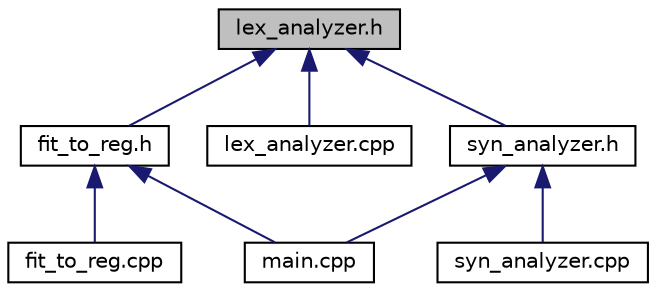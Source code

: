 digraph "lex_analyzer.h"
{
  edge [fontname="Helvetica",fontsize="10",labelfontname="Helvetica",labelfontsize="10"];
  node [fontname="Helvetica",fontsize="10",shape=record];
  Node1 [label="lex_analyzer.h",height=0.2,width=0.4,color="black", fillcolor="grey75", style="filled", fontcolor="black"];
  Node1 -> Node2 [dir="back",color="midnightblue",fontsize="10",style="solid",fontname="Helvetica"];
  Node2 [label="fit_to_reg.h",height=0.2,width=0.4,color="black", fillcolor="white", style="filled",URL="$fit__to__reg_8h.html",tooltip="The header with description of Fit_to_reg class. "];
  Node2 -> Node3 [dir="back",color="midnightblue",fontsize="10",style="solid",fontname="Helvetica"];
  Node3 [label="fit_to_reg.cpp",height=0.2,width=0.4,color="black", fillcolor="white", style="filled",URL="$fit__to__reg_8cpp.html",tooltip="Checking functions. "];
  Node2 -> Node4 [dir="back",color="midnightblue",fontsize="10",style="solid",fontname="Helvetica"];
  Node4 [label="main.cpp",height=0.2,width=0.4,color="black", fillcolor="white", style="filled",URL="$main_8cpp.html",tooltip="Main function. "];
  Node1 -> Node5 [dir="back",color="midnightblue",fontsize="10",style="solid",fontname="Helvetica"];
  Node5 [label="lex_analyzer.cpp",height=0.2,width=0.4,color="black", fillcolor="white", style="filled",URL="$lex__analyzer_8cpp.html",tooltip="Lexical analyzer scanner. "];
  Node1 -> Node6 [dir="back",color="midnightblue",fontsize="10",style="solid",fontname="Helvetica"];
  Node6 [label="syn_analyzer.h",height=0.2,width=0.4,color="black", fillcolor="white", style="filled",URL="$syn__analyzer_8h.html",tooltip="The header with description of syntactic analyzer class. "];
  Node6 -> Node4 [dir="back",color="midnightblue",fontsize="10",style="solid",fontname="Helvetica"];
  Node6 -> Node7 [dir="back",color="midnightblue",fontsize="10",style="solid",fontname="Helvetica"];
  Node7 [label="syn_analyzer.cpp",height=0.2,width=0.4,color="black", fillcolor="white", style="filled",URL="$syn__analyzer_8cpp.html",tooltip="Recursive descent. "];
}
